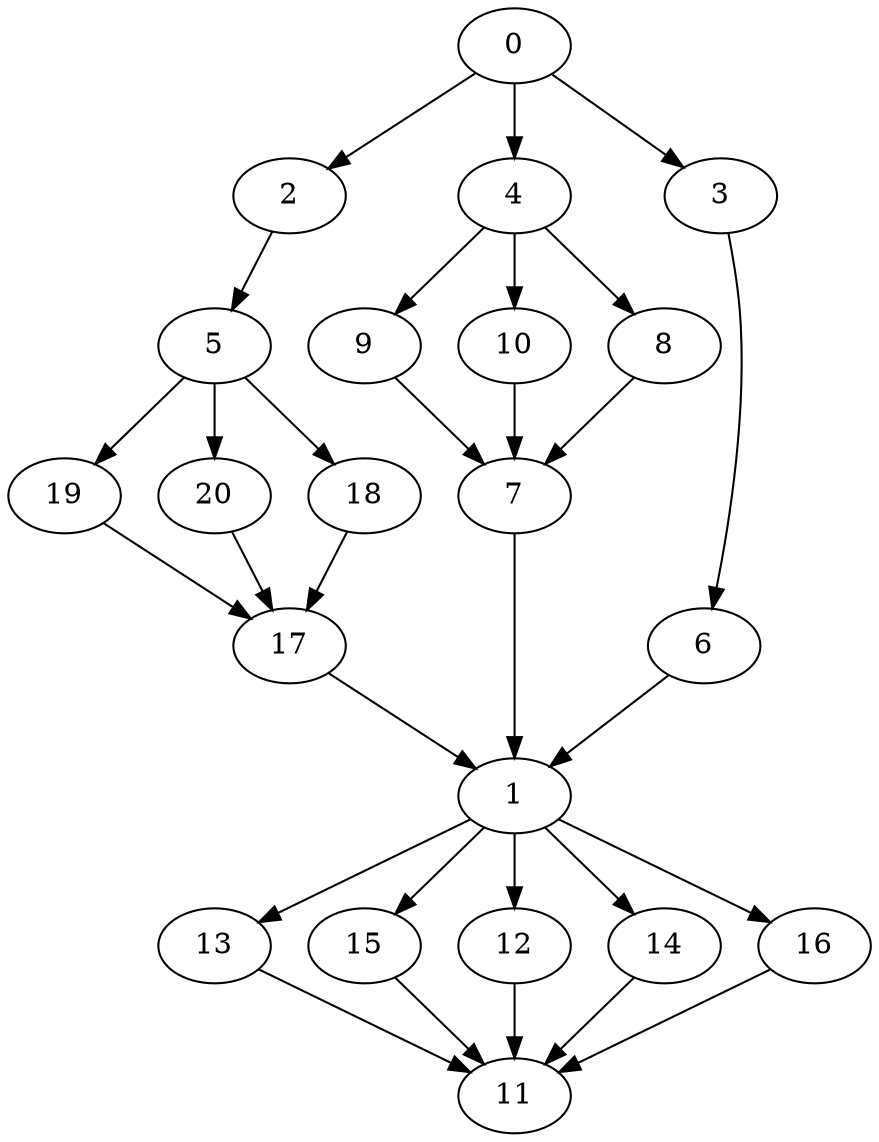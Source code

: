 digraph "SeriesParallel-MaxBf-5_Nodes_21_CCR_0.10_WeightType_Random#8" {
	graph ["Duplicate states"=0,
		GraphType=S_P,
		"Max states in OPEN"=0,
		Modes="120000ms; topo-ordered tasks, ; Pruning: task equivalence, fixed order ready list, ; F-value: ; Optimisation: best schedule length (\
SL) optimisation on equal, ",
		NumberOfTasks=21,
		"Pruned using list schedule length"=1,
		"States removed from OPEN"=0,
		TargetSystem="Homogeneous-6",
		"Time to schedule (ms)"=99,
		"Total idle time"=1154,
		"Total schedule length"=603,
		"Total sequential time"=1628,
		"Total states created"=2
	];
	0	["Finish time"=45,
		Processor=0,
		"Start time"=0,
		Weight=45];
	2	["Finish time"=75,
		Processor=0,
		"Start time"=45,
		Weight=30];
	0 -> 2	[Weight=5];
	4	["Finish time"=124,
		Processor=1,
		"Start time"=49,
		Weight=75];
	0 -> 4	[Weight=4];
	3	["Finish time"=115,
		Processor=3,
		"Start time"=55,
		Weight=60];
	0 -> 3	[Weight=10];
	5	["Finish time"=105,
		Processor=0,
		"Start time"=75,
		Weight=30];
	2 -> 5	[Weight=4];
	19	["Finish time"=211,
		Processor=0,
		"Start time"=105,
		Weight=106];
	5 -> 19	[Weight=4];
	20	["Finish time"=203,
		Processor=2,
		"Start time"=112,
		Weight=91];
	5 -> 20	[Weight=7];
	18	["Finish time"=155,
		Processor=4,
		"Start time"=110,
		Weight=45];
	5 -> 18	[Weight=5];
	9	["Finish time"=260,
		Processor=1,
		"Start time"=124,
		Weight=136];
	4 -> 9	[Weight=5];
	10	["Finish time"=219,
		Processor=5,
		"Start time"=128,
		Weight=91];
	4 -> 10	[Weight=4];
	8	["Finish time"=215,
		Processor=4,
		"Start time"=155,
		Weight=60];
	4 -> 8	[Weight=9];
	17	["Finish time"=362,
		Processor=0,
		"Start time"=211,
		Weight=151];
	19 -> 17	[Weight=4];
	20 -> 17	[Weight=8];
	6	["Finish time"=266,
		Processor=3,
		"Start time"=115,
		Weight=151];
	3 -> 6	[Weight=9];
	7	["Finish time"=320,
		Processor=1,
		"Start time"=260,
		Weight=60];
	9 -> 7	[Weight=2];
	18 -> 17	[Weight=3];
	1	["Finish time"=422,
		Processor=0,
		"Start time"=362,
		Weight=60];
	6 -> 1	[Weight=10];
	10 -> 7	[Weight=2];
	17 -> 1	[Weight=7];
	8 -> 7	[Weight=5];
	7 -> 1	[Weight=8];
	13	["Finish time"=558,
		Processor=0,
		"Start time"=422,
		Weight=136];
	1 -> 13	[Weight=7];
	15	["Finish time"=545,
		Processor=1,
		"Start time"=424,
		Weight=121];
	1 -> 15	[Weight=2];
	12	["Finish time"=499,
		Processor=2,
		"Start time"=424,
		Weight=75];
	1 -> 12	[Weight=2];
	14	["Finish time"=461,
		Processor=3,
		"Start time"=431,
		Weight=30];
	1 -> 14	[Weight=9];
	16	["Finish time"=455,
		Processor=4,
		"Start time"=425,
		Weight=30];
	1 -> 16	[Weight=3];
	11	["Finish time"=603,
		Processor=0,
		"Start time"=558,
		Weight=45];
	13 -> 11	[Weight=6];
	15 -> 11	[Weight=2];
	12 -> 11	[Weight=2];
	14 -> 11	[Weight=9];
	16 -> 11	[Weight=6];
}
